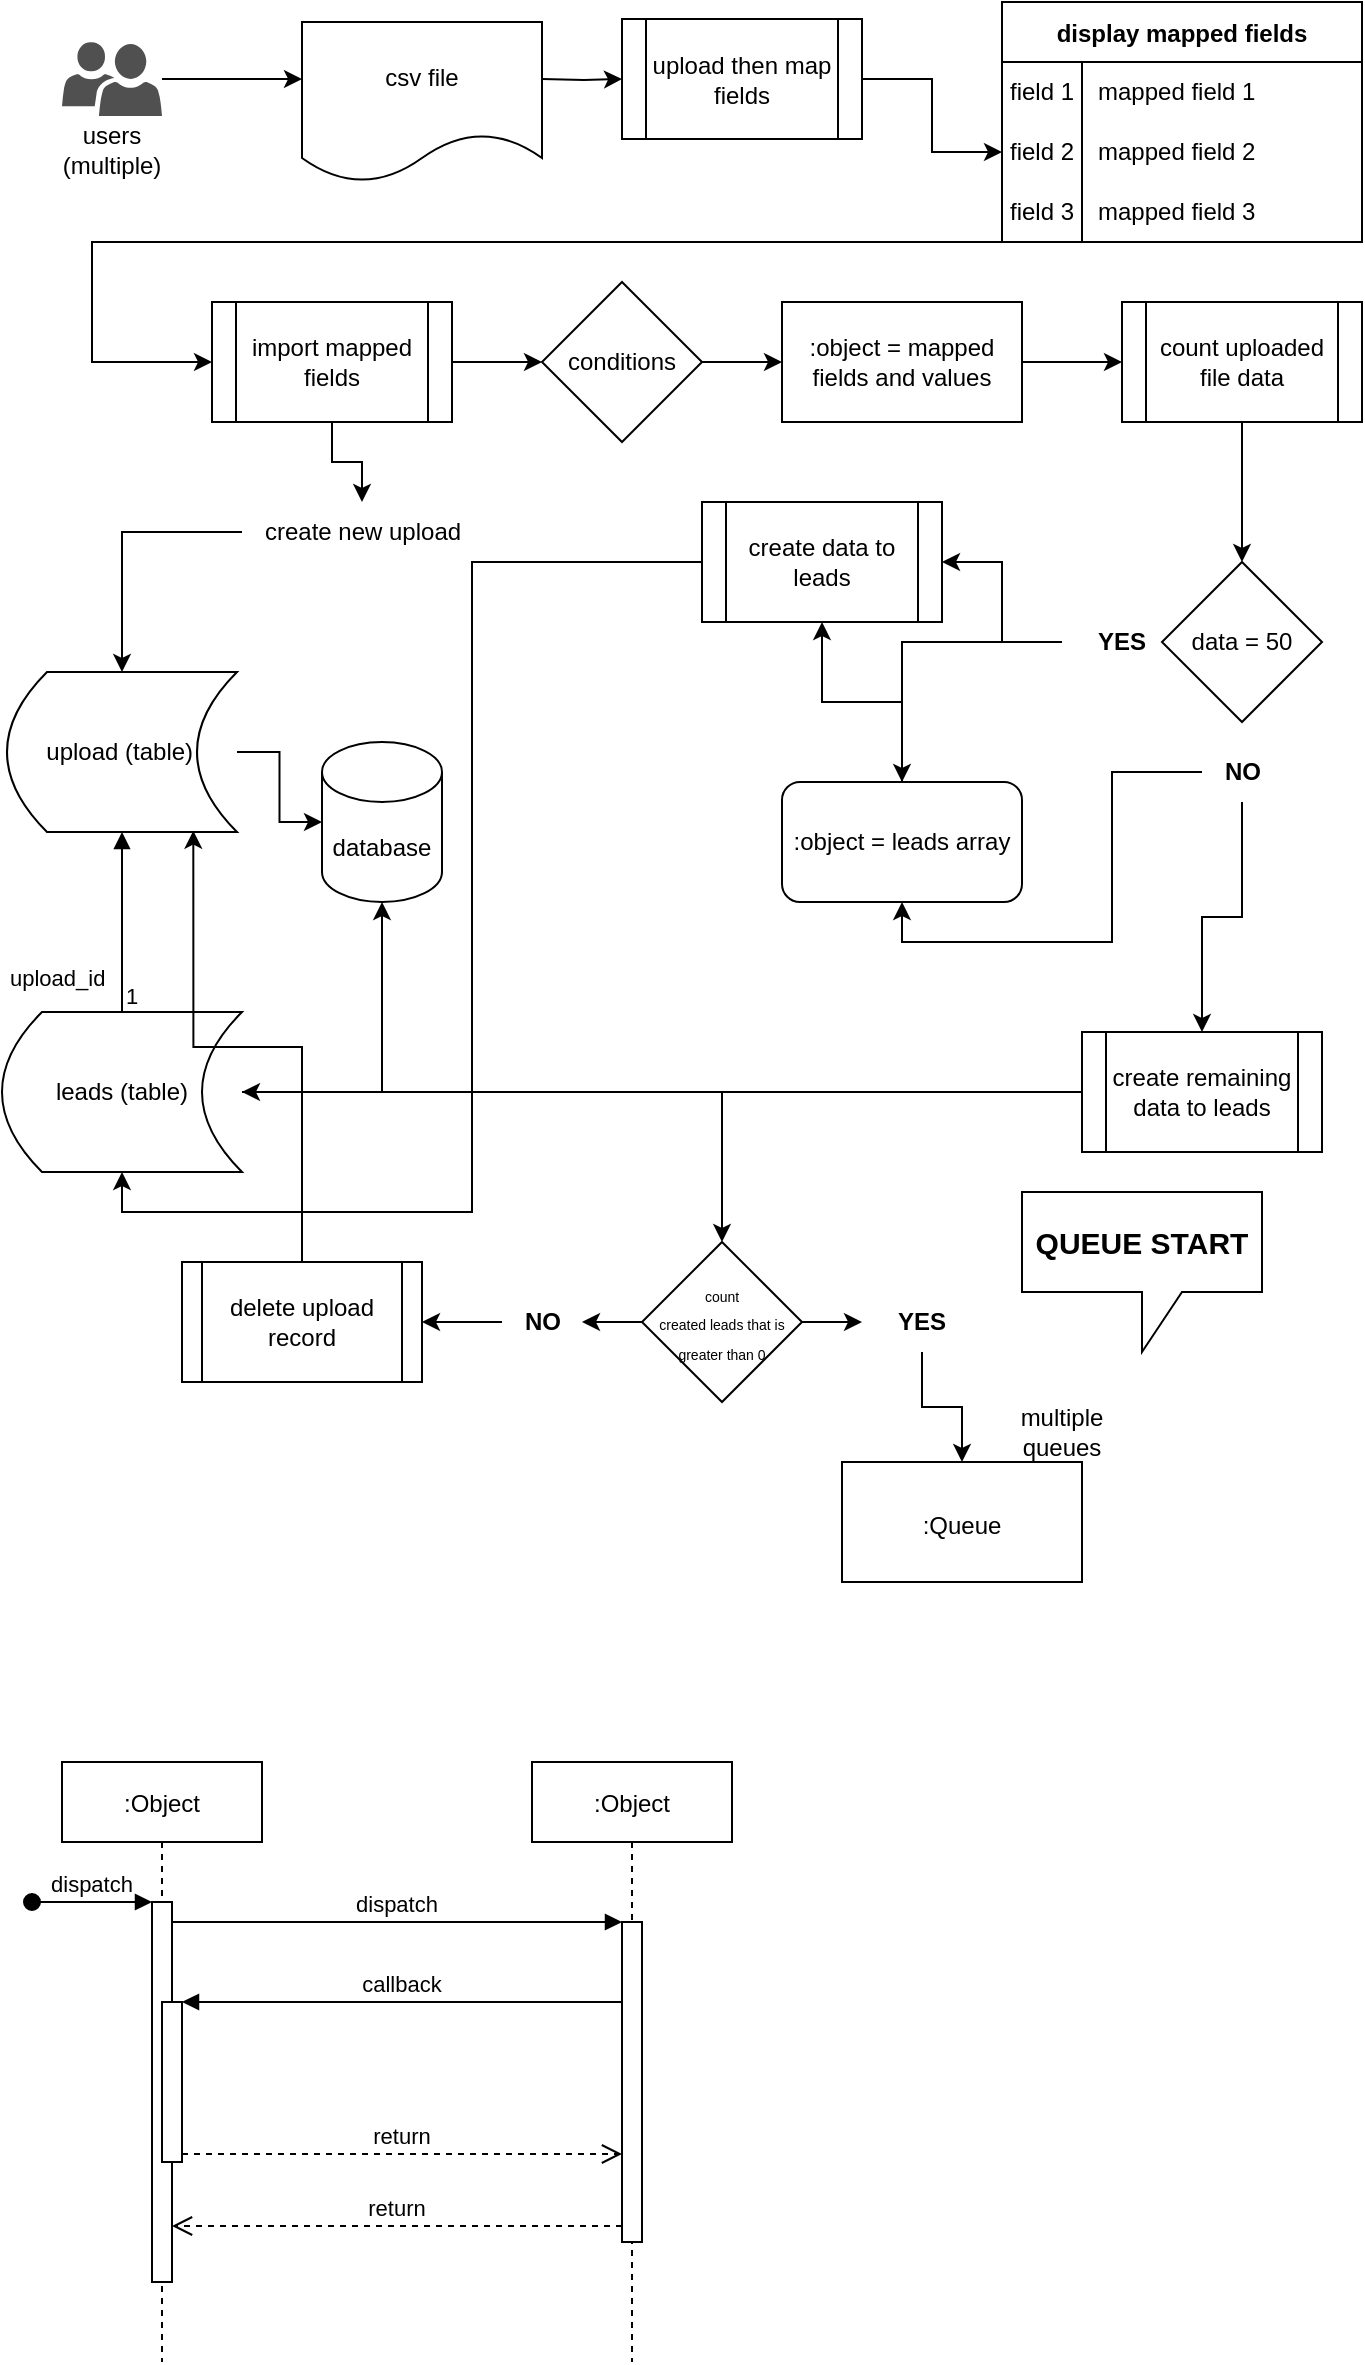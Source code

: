 <mxfile version="20.2.6" type="github">
  <diagram id="kgpKYQtTHZ0yAKxKKP6v" name="Page-1">
    <mxGraphModel dx="1009" dy="539" grid="1" gridSize="10" guides="1" tooltips="1" connect="1" arrows="1" fold="1" page="1" pageScale="1" pageWidth="850" pageHeight="1100" math="0" shadow="0">
      <root>
        <mxCell id="0" />
        <mxCell id="1" parent="0" />
        <mxCell id="3nuBFxr9cyL0pnOWT2aG-1" value=":Object" style="shape=umlLifeline;perimeter=lifelinePerimeter;container=1;collapsible=0;recursiveResize=0;rounded=0;shadow=0;strokeWidth=1;" parent="1" vertex="1">
          <mxGeometry x="60" y="910" width="100" height="300" as="geometry" />
        </mxCell>
        <mxCell id="3nuBFxr9cyL0pnOWT2aG-2" value="" style="points=[];perimeter=orthogonalPerimeter;rounded=0;shadow=0;strokeWidth=1;" parent="3nuBFxr9cyL0pnOWT2aG-1" vertex="1">
          <mxGeometry x="45" y="70" width="10" height="190" as="geometry" />
        </mxCell>
        <mxCell id="3nuBFxr9cyL0pnOWT2aG-3" value="dispatch" style="verticalAlign=bottom;startArrow=oval;endArrow=block;startSize=8;shadow=0;strokeWidth=1;" parent="3nuBFxr9cyL0pnOWT2aG-1" target="3nuBFxr9cyL0pnOWT2aG-2" edge="1">
          <mxGeometry relative="1" as="geometry">
            <mxPoint x="-15" y="70" as="sourcePoint" />
          </mxGeometry>
        </mxCell>
        <mxCell id="3nuBFxr9cyL0pnOWT2aG-4" value="" style="points=[];perimeter=orthogonalPerimeter;rounded=0;shadow=0;strokeWidth=1;" parent="3nuBFxr9cyL0pnOWT2aG-1" vertex="1">
          <mxGeometry x="50" y="120" width="10" height="80" as="geometry" />
        </mxCell>
        <mxCell id="3nuBFxr9cyL0pnOWT2aG-5" value=":Object" style="shape=umlLifeline;perimeter=lifelinePerimeter;container=1;collapsible=0;recursiveResize=0;rounded=0;shadow=0;strokeWidth=1;" parent="1" vertex="1">
          <mxGeometry x="295" y="910" width="100" height="300" as="geometry" />
        </mxCell>
        <mxCell id="3nuBFxr9cyL0pnOWT2aG-6" value="" style="points=[];perimeter=orthogonalPerimeter;rounded=0;shadow=0;strokeWidth=1;" parent="3nuBFxr9cyL0pnOWT2aG-5" vertex="1">
          <mxGeometry x="45" y="80" width="10" height="160" as="geometry" />
        </mxCell>
        <mxCell id="3nuBFxr9cyL0pnOWT2aG-7" value="return" style="verticalAlign=bottom;endArrow=open;dashed=1;endSize=8;exitX=0;exitY=0.95;shadow=0;strokeWidth=1;" parent="1" source="3nuBFxr9cyL0pnOWT2aG-6" target="3nuBFxr9cyL0pnOWT2aG-2" edge="1">
          <mxGeometry relative="1" as="geometry">
            <mxPoint x="270" y="1066" as="targetPoint" />
          </mxGeometry>
        </mxCell>
        <mxCell id="3nuBFxr9cyL0pnOWT2aG-8" value="dispatch" style="verticalAlign=bottom;endArrow=block;entryX=0;entryY=0;shadow=0;strokeWidth=1;" parent="1" source="3nuBFxr9cyL0pnOWT2aG-2" target="3nuBFxr9cyL0pnOWT2aG-6" edge="1">
          <mxGeometry relative="1" as="geometry">
            <mxPoint x="270" y="990" as="sourcePoint" />
          </mxGeometry>
        </mxCell>
        <mxCell id="3nuBFxr9cyL0pnOWT2aG-9" value="callback" style="verticalAlign=bottom;endArrow=block;entryX=1;entryY=0;shadow=0;strokeWidth=1;" parent="1" source="3nuBFxr9cyL0pnOWT2aG-6" target="3nuBFxr9cyL0pnOWT2aG-4" edge="1">
          <mxGeometry relative="1" as="geometry">
            <mxPoint x="235" y="1030" as="sourcePoint" />
          </mxGeometry>
        </mxCell>
        <mxCell id="3nuBFxr9cyL0pnOWT2aG-10" value="return" style="verticalAlign=bottom;endArrow=open;dashed=1;endSize=8;exitX=1;exitY=0.95;shadow=0;strokeWidth=1;" parent="1" source="3nuBFxr9cyL0pnOWT2aG-4" target="3nuBFxr9cyL0pnOWT2aG-6" edge="1">
          <mxGeometry relative="1" as="geometry">
            <mxPoint x="235" y="1087" as="targetPoint" />
          </mxGeometry>
        </mxCell>
        <mxCell id="4b0HBvVVqxYmfOgEoiVm-5" style="edgeStyle=orthogonalEdgeStyle;rounded=0;orthogonalLoop=1;jettySize=auto;html=1;" edge="1" parent="1" source="4b0HBvVVqxYmfOgEoiVm-2">
          <mxGeometry relative="1" as="geometry">
            <mxPoint x="180.0" y="68.5" as="targetPoint" />
          </mxGeometry>
        </mxCell>
        <mxCell id="4b0HBvVVqxYmfOgEoiVm-2" value="" style="sketch=0;pointerEvents=1;shadow=0;dashed=0;html=1;strokeColor=none;labelPosition=center;verticalLabelPosition=bottom;verticalAlign=top;align=center;fillColor=#505050;shape=mxgraph.mscae.intune.user_group" vertex="1" parent="1">
          <mxGeometry x="60" y="50" width="50" height="37" as="geometry" />
        </mxCell>
        <mxCell id="4b0HBvVVqxYmfOgEoiVm-3" value="users (multiple)" style="text;html=1;strokeColor=none;fillColor=none;align=center;verticalAlign=middle;whiteSpace=wrap;rounded=0;" vertex="1" parent="1">
          <mxGeometry x="55" y="87" width="60" height="33" as="geometry" />
        </mxCell>
        <mxCell id="4b0HBvVVqxYmfOgEoiVm-7" style="edgeStyle=orthogonalEdgeStyle;rounded=0;orthogonalLoop=1;jettySize=auto;html=1;entryX=0;entryY=0.5;entryDx=0;entryDy=0;" edge="1" parent="1" target="4b0HBvVVqxYmfOgEoiVm-6">
          <mxGeometry relative="1" as="geometry">
            <mxPoint x="300.0" y="68.471" as="sourcePoint" />
          </mxGeometry>
        </mxCell>
        <mxCell id="4b0HBvVVqxYmfOgEoiVm-101" style="edgeStyle=orthogonalEdgeStyle;rounded=0;orthogonalLoop=1;jettySize=auto;html=1;fontSize=12;" edge="1" parent="1" source="4b0HBvVVqxYmfOgEoiVm-6" target="4b0HBvVVqxYmfOgEoiVm-28">
          <mxGeometry relative="1" as="geometry" />
        </mxCell>
        <mxCell id="4b0HBvVVqxYmfOgEoiVm-6" value="upload then map fields" style="shape=process;whiteSpace=wrap;html=1;backgroundOutline=1;" vertex="1" parent="1">
          <mxGeometry x="340" y="38.5" width="120" height="60" as="geometry" />
        </mxCell>
        <mxCell id="4b0HBvVVqxYmfOgEoiVm-8" value="database" style="shape=cylinder3;whiteSpace=wrap;html=1;boundedLbl=1;backgroundOutline=1;size=15;" vertex="1" parent="1">
          <mxGeometry x="190" y="400" width="60" height="80" as="geometry" />
        </mxCell>
        <mxCell id="4b0HBvVVqxYmfOgEoiVm-9" value="csv file" style="shape=document;whiteSpace=wrap;html=1;boundedLbl=1;" vertex="1" parent="1">
          <mxGeometry x="180" y="40" width="120" height="80" as="geometry" />
        </mxCell>
        <mxCell id="4b0HBvVVqxYmfOgEoiVm-18" style="edgeStyle=orthogonalEdgeStyle;rounded=0;orthogonalLoop=1;jettySize=auto;html=1;" edge="1" parent="1" source="4b0HBvVVqxYmfOgEoiVm-10" target="4b0HBvVVqxYmfOgEoiVm-8">
          <mxGeometry relative="1" as="geometry" />
        </mxCell>
        <mxCell id="4b0HBvVVqxYmfOgEoiVm-82" style="edgeStyle=orthogonalEdgeStyle;rounded=0;orthogonalLoop=1;jettySize=auto;html=1;fontSize=8;" edge="1" parent="1" source="4b0HBvVVqxYmfOgEoiVm-10" target="4b0HBvVVqxYmfOgEoiVm-78">
          <mxGeometry relative="1" as="geometry" />
        </mxCell>
        <mxCell id="4b0HBvVVqxYmfOgEoiVm-10" value="leads (table)" style="shape=dataStorage;whiteSpace=wrap;html=1;fixedSize=1;" vertex="1" parent="1">
          <mxGeometry x="30" y="535" width="120" height="80" as="geometry" />
        </mxCell>
        <mxCell id="4b0HBvVVqxYmfOgEoiVm-17" style="edgeStyle=orthogonalEdgeStyle;rounded=0;orthogonalLoop=1;jettySize=auto;html=1;entryX=0;entryY=0.5;entryDx=0;entryDy=0;entryPerimeter=0;" edge="1" parent="1" source="4b0HBvVVqxYmfOgEoiVm-11" target="4b0HBvVVqxYmfOgEoiVm-8">
          <mxGeometry relative="1" as="geometry" />
        </mxCell>
        <mxCell id="4b0HBvVVqxYmfOgEoiVm-11" value="upload (table)&amp;nbsp;" style="shape=dataStorage;whiteSpace=wrap;html=1;fixedSize=1;" vertex="1" parent="1">
          <mxGeometry x="32.5" y="365" width="115" height="80" as="geometry" />
        </mxCell>
        <mxCell id="4b0HBvVVqxYmfOgEoiVm-40" style="edgeStyle=orthogonalEdgeStyle;rounded=0;orthogonalLoop=1;jettySize=auto;html=1;entryX=0;entryY=0.5;entryDx=0;entryDy=0;" edge="1" parent="1" source="4b0HBvVVqxYmfOgEoiVm-20" target="4b0HBvVVqxYmfOgEoiVm-39">
          <mxGeometry relative="1" as="geometry" />
        </mxCell>
        <mxCell id="4b0HBvVVqxYmfOgEoiVm-73" style="edgeStyle=orthogonalEdgeStyle;rounded=0;orthogonalLoop=1;jettySize=auto;html=1;" edge="1" parent="1" source="4b0HBvVVqxYmfOgEoiVm-20" target="4b0HBvVVqxYmfOgEoiVm-72">
          <mxGeometry relative="1" as="geometry" />
        </mxCell>
        <mxCell id="4b0HBvVVqxYmfOgEoiVm-20" value="import mapped fields" style="shape=process;whiteSpace=wrap;html=1;backgroundOutline=1;" vertex="1" parent="1">
          <mxGeometry x="135" y="180" width="120" height="60" as="geometry" />
        </mxCell>
        <mxCell id="4b0HBvVVqxYmfOgEoiVm-36" style="edgeStyle=orthogonalEdgeStyle;rounded=0;orthogonalLoop=1;jettySize=auto;html=1;entryX=0;entryY=0.5;entryDx=0;entryDy=0;" edge="1" parent="1" source="4b0HBvVVqxYmfOgEoiVm-24" target="4b0HBvVVqxYmfOgEoiVm-20">
          <mxGeometry relative="1" as="geometry">
            <Array as="points">
              <mxPoint x="75" y="150" />
              <mxPoint x="75" y="210" />
            </Array>
          </mxGeometry>
        </mxCell>
        <mxCell id="4b0HBvVVqxYmfOgEoiVm-24" value="display mapped fields" style="shape=table;startSize=30;container=1;collapsible=0;childLayout=tableLayout;fixedRows=1;rowLines=0;fontStyle=1;" vertex="1" parent="1">
          <mxGeometry x="530" y="30" width="180" height="120" as="geometry" />
        </mxCell>
        <mxCell id="4b0HBvVVqxYmfOgEoiVm-25" value="" style="shape=tableRow;horizontal=0;startSize=0;swimlaneHead=0;swimlaneBody=0;top=0;left=0;bottom=0;right=0;collapsible=0;dropTarget=0;fillColor=none;points=[[0,0.5],[1,0.5]];portConstraint=eastwest;" vertex="1" parent="4b0HBvVVqxYmfOgEoiVm-24">
          <mxGeometry y="30" width="180" height="30" as="geometry" />
        </mxCell>
        <mxCell id="4b0HBvVVqxYmfOgEoiVm-26" value="field 1" style="shape=partialRectangle;html=1;whiteSpace=wrap;connectable=0;fillColor=none;top=0;left=0;bottom=0;right=0;overflow=hidden;pointerEvents=1;" vertex="1" parent="4b0HBvVVqxYmfOgEoiVm-25">
          <mxGeometry width="40" height="30" as="geometry">
            <mxRectangle width="40" height="30" as="alternateBounds" />
          </mxGeometry>
        </mxCell>
        <mxCell id="4b0HBvVVqxYmfOgEoiVm-27" value="mapped field 1" style="shape=partialRectangle;html=1;whiteSpace=wrap;connectable=0;fillColor=none;top=0;left=0;bottom=0;right=0;align=left;spacingLeft=6;overflow=hidden;" vertex="1" parent="4b0HBvVVqxYmfOgEoiVm-25">
          <mxGeometry x="40" width="140" height="30" as="geometry">
            <mxRectangle width="140" height="30" as="alternateBounds" />
          </mxGeometry>
        </mxCell>
        <mxCell id="4b0HBvVVqxYmfOgEoiVm-28" value="" style="shape=tableRow;horizontal=0;startSize=0;swimlaneHead=0;swimlaneBody=0;top=0;left=0;bottom=0;right=0;collapsible=0;dropTarget=0;fillColor=none;points=[[0,0.5],[1,0.5]];portConstraint=eastwest;" vertex="1" parent="4b0HBvVVqxYmfOgEoiVm-24">
          <mxGeometry y="60" width="180" height="30" as="geometry" />
        </mxCell>
        <mxCell id="4b0HBvVVqxYmfOgEoiVm-29" value="field 2" style="shape=partialRectangle;html=1;whiteSpace=wrap;connectable=0;fillColor=none;top=0;left=0;bottom=0;right=0;overflow=hidden;" vertex="1" parent="4b0HBvVVqxYmfOgEoiVm-28">
          <mxGeometry width="40" height="30" as="geometry">
            <mxRectangle width="40" height="30" as="alternateBounds" />
          </mxGeometry>
        </mxCell>
        <mxCell id="4b0HBvVVqxYmfOgEoiVm-30" value="mapped field 2" style="shape=partialRectangle;html=1;whiteSpace=wrap;connectable=0;fillColor=none;top=0;left=0;bottom=0;right=0;align=left;spacingLeft=6;overflow=hidden;" vertex="1" parent="4b0HBvVVqxYmfOgEoiVm-28">
          <mxGeometry x="40" width="140" height="30" as="geometry">
            <mxRectangle width="140" height="30" as="alternateBounds" />
          </mxGeometry>
        </mxCell>
        <mxCell id="4b0HBvVVqxYmfOgEoiVm-31" value="" style="shape=tableRow;horizontal=0;startSize=0;swimlaneHead=0;swimlaneBody=0;top=0;left=0;bottom=0;right=0;collapsible=0;dropTarget=0;fillColor=none;points=[[0,0.5],[1,0.5]];portConstraint=eastwest;" vertex="1" parent="4b0HBvVVqxYmfOgEoiVm-24">
          <mxGeometry y="90" width="180" height="30" as="geometry" />
        </mxCell>
        <mxCell id="4b0HBvVVqxYmfOgEoiVm-32" value="field 3" style="shape=partialRectangle;html=1;whiteSpace=wrap;connectable=0;fillColor=none;top=0;left=0;bottom=0;right=0;overflow=hidden;" vertex="1" parent="4b0HBvVVqxYmfOgEoiVm-31">
          <mxGeometry width="40" height="30" as="geometry">
            <mxRectangle width="40" height="30" as="alternateBounds" />
          </mxGeometry>
        </mxCell>
        <mxCell id="4b0HBvVVqxYmfOgEoiVm-33" value="mapped field 3" style="shape=partialRectangle;html=1;whiteSpace=wrap;connectable=0;fillColor=none;top=0;left=0;bottom=0;right=0;align=left;spacingLeft=6;overflow=hidden;" vertex="1" parent="4b0HBvVVqxYmfOgEoiVm-31">
          <mxGeometry x="40" width="140" height="30" as="geometry">
            <mxRectangle width="140" height="30" as="alternateBounds" />
          </mxGeometry>
        </mxCell>
        <mxCell id="4b0HBvVVqxYmfOgEoiVm-43" style="edgeStyle=orthogonalEdgeStyle;rounded=0;orthogonalLoop=1;jettySize=auto;html=1;entryX=0;entryY=0.5;entryDx=0;entryDy=0;" edge="1" parent="1" source="4b0HBvVVqxYmfOgEoiVm-37" target="4b0HBvVVqxYmfOgEoiVm-42">
          <mxGeometry relative="1" as="geometry" />
        </mxCell>
        <mxCell id="4b0HBvVVqxYmfOgEoiVm-37" value=":object = mapped fields and values" style="rounded=0;whiteSpace=wrap;html=1;" vertex="1" parent="1">
          <mxGeometry x="420" y="180" width="120" height="60" as="geometry" />
        </mxCell>
        <mxCell id="4b0HBvVVqxYmfOgEoiVm-41" style="edgeStyle=orthogonalEdgeStyle;rounded=0;orthogonalLoop=1;jettySize=auto;html=1;entryX=0;entryY=0.5;entryDx=0;entryDy=0;" edge="1" parent="1" source="4b0HBvVVqxYmfOgEoiVm-39" target="4b0HBvVVqxYmfOgEoiVm-37">
          <mxGeometry relative="1" as="geometry" />
        </mxCell>
        <mxCell id="4b0HBvVVqxYmfOgEoiVm-39" value="conditions" style="rhombus;whiteSpace=wrap;html=1;" vertex="1" parent="1">
          <mxGeometry x="300" y="170" width="80" height="80" as="geometry" />
        </mxCell>
        <mxCell id="4b0HBvVVqxYmfOgEoiVm-45" style="edgeStyle=orthogonalEdgeStyle;rounded=0;orthogonalLoop=1;jettySize=auto;html=1;" edge="1" parent="1" source="4b0HBvVVqxYmfOgEoiVm-42" target="4b0HBvVVqxYmfOgEoiVm-44">
          <mxGeometry relative="1" as="geometry" />
        </mxCell>
        <mxCell id="4b0HBvVVqxYmfOgEoiVm-42" value="count uploaded file data" style="shape=process;whiteSpace=wrap;html=1;backgroundOutline=1;" vertex="1" parent="1">
          <mxGeometry x="590" y="180" width="120" height="60" as="geometry" />
        </mxCell>
        <mxCell id="4b0HBvVVqxYmfOgEoiVm-44" value="data = 50" style="rhombus;whiteSpace=wrap;html=1;" vertex="1" parent="1">
          <mxGeometry x="610" y="310" width="80" height="80" as="geometry" />
        </mxCell>
        <mxCell id="4b0HBvVVqxYmfOgEoiVm-46" value="upload_id" style="endArrow=block;endFill=1;html=1;edgeStyle=orthogonalEdgeStyle;align=left;verticalAlign=top;rounded=0;entryX=0.5;entryY=1;entryDx=0;entryDy=0;" edge="1" parent="1" source="4b0HBvVVqxYmfOgEoiVm-10" target="4b0HBvVVqxYmfOgEoiVm-11">
          <mxGeometry x="-0.333" y="58" relative="1" as="geometry">
            <mxPoint x="87.5" y="475" as="sourcePoint" />
            <mxPoint x="247.5" y="475" as="targetPoint" />
            <mxPoint as="offset" />
          </mxGeometry>
        </mxCell>
        <mxCell id="4b0HBvVVqxYmfOgEoiVm-47" value="1" style="edgeLabel;resizable=0;html=1;align=left;verticalAlign=bottom;" connectable="0" vertex="1" parent="4b0HBvVVqxYmfOgEoiVm-46">
          <mxGeometry x="-1" relative="1" as="geometry" />
        </mxCell>
        <mxCell id="4b0HBvVVqxYmfOgEoiVm-70" style="edgeStyle=orthogonalEdgeStyle;rounded=0;orthogonalLoop=1;jettySize=auto;html=1;entryX=0.5;entryY=1;entryDx=0;entryDy=0;" edge="1" parent="1" source="4b0HBvVVqxYmfOgEoiVm-48" target="4b0HBvVVqxYmfOgEoiVm-49">
          <mxGeometry relative="1" as="geometry" />
        </mxCell>
        <mxCell id="4b0HBvVVqxYmfOgEoiVm-48" value=":object = leads array" style="rounded=1;whiteSpace=wrap;html=1;" vertex="1" parent="1">
          <mxGeometry x="420" y="420" width="120" height="60" as="geometry" />
        </mxCell>
        <mxCell id="4b0HBvVVqxYmfOgEoiVm-75" style="edgeStyle=orthogonalEdgeStyle;rounded=0;orthogonalLoop=1;jettySize=auto;html=1;entryX=0.5;entryY=1;entryDx=0;entryDy=0;" edge="1" parent="1" source="4b0HBvVVqxYmfOgEoiVm-49" target="4b0HBvVVqxYmfOgEoiVm-10">
          <mxGeometry relative="1" as="geometry" />
        </mxCell>
        <mxCell id="4b0HBvVVqxYmfOgEoiVm-49" value="create data to leads" style="shape=process;whiteSpace=wrap;html=1;backgroundOutline=1;" vertex="1" parent="1">
          <mxGeometry x="380" y="280" width="120" height="60" as="geometry" />
        </mxCell>
        <mxCell id="4b0HBvVVqxYmfOgEoiVm-68" style="edgeStyle=orthogonalEdgeStyle;rounded=0;orthogonalLoop=1;jettySize=auto;html=1;" edge="1" parent="1" source="4b0HBvVVqxYmfOgEoiVm-51" target="4b0HBvVVqxYmfOgEoiVm-49">
          <mxGeometry relative="1" as="geometry" />
        </mxCell>
        <mxCell id="4b0HBvVVqxYmfOgEoiVm-69" style="edgeStyle=orthogonalEdgeStyle;rounded=0;orthogonalLoop=1;jettySize=auto;html=1;entryX=0.5;entryY=0;entryDx=0;entryDy=0;" edge="1" parent="1" source="4b0HBvVVqxYmfOgEoiVm-51" target="4b0HBvVVqxYmfOgEoiVm-48">
          <mxGeometry relative="1" as="geometry" />
        </mxCell>
        <mxCell id="4b0HBvVVqxYmfOgEoiVm-51" value="&lt;b&gt;YES&lt;/b&gt;" style="text;html=1;strokeColor=none;fillColor=none;align=center;verticalAlign=middle;whiteSpace=wrap;rounded=0;" vertex="1" parent="1">
          <mxGeometry x="560" y="335" width="60" height="30" as="geometry" />
        </mxCell>
        <mxCell id="4b0HBvVVqxYmfOgEoiVm-66" style="edgeStyle=orthogonalEdgeStyle;rounded=0;orthogonalLoop=1;jettySize=auto;html=1;" edge="1" parent="1" source="4b0HBvVVqxYmfOgEoiVm-58" target="4b0HBvVVqxYmfOgEoiVm-62">
          <mxGeometry relative="1" as="geometry" />
        </mxCell>
        <mxCell id="4b0HBvVVqxYmfOgEoiVm-67" style="edgeStyle=orthogonalEdgeStyle;rounded=0;orthogonalLoop=1;jettySize=auto;html=1;entryX=0.5;entryY=1;entryDx=0;entryDy=0;" edge="1" parent="1" source="4b0HBvVVqxYmfOgEoiVm-58" target="4b0HBvVVqxYmfOgEoiVm-48">
          <mxGeometry relative="1" as="geometry" />
        </mxCell>
        <mxCell id="4b0HBvVVqxYmfOgEoiVm-58" value="&lt;b&gt;NO&lt;/b&gt;" style="text;html=1;align=center;verticalAlign=middle;resizable=0;points=[];autosize=1;strokeColor=none;fillColor=none;" vertex="1" parent="1">
          <mxGeometry x="630" y="400" width="40" height="30" as="geometry" />
        </mxCell>
        <mxCell id="4b0HBvVVqxYmfOgEoiVm-77" style="edgeStyle=orthogonalEdgeStyle;rounded=0;orthogonalLoop=1;jettySize=auto;html=1;" edge="1" parent="1" source="4b0HBvVVqxYmfOgEoiVm-62" target="4b0HBvVVqxYmfOgEoiVm-10">
          <mxGeometry relative="1" as="geometry" />
        </mxCell>
        <mxCell id="4b0HBvVVqxYmfOgEoiVm-62" value="create remaining data to leads" style="shape=process;whiteSpace=wrap;html=1;backgroundOutline=1;" vertex="1" parent="1">
          <mxGeometry x="570" y="545" width="120" height="60" as="geometry" />
        </mxCell>
        <mxCell id="4b0HBvVVqxYmfOgEoiVm-74" style="edgeStyle=orthogonalEdgeStyle;rounded=0;orthogonalLoop=1;jettySize=auto;html=1;" edge="1" parent="1" source="4b0HBvVVqxYmfOgEoiVm-72" target="4b0HBvVVqxYmfOgEoiVm-11">
          <mxGeometry relative="1" as="geometry" />
        </mxCell>
        <mxCell id="4b0HBvVVqxYmfOgEoiVm-72" value="create new upload" style="text;html=1;align=center;verticalAlign=middle;resizable=0;points=[];autosize=1;strokeColor=none;fillColor=none;" vertex="1" parent="1">
          <mxGeometry x="150" y="280" width="120" height="30" as="geometry" />
        </mxCell>
        <mxCell id="4b0HBvVVqxYmfOgEoiVm-86" style="edgeStyle=orthogonalEdgeStyle;rounded=0;orthogonalLoop=1;jettySize=auto;html=1;fontSize=7;" edge="1" parent="1" source="4b0HBvVVqxYmfOgEoiVm-78" target="4b0HBvVVqxYmfOgEoiVm-84">
          <mxGeometry relative="1" as="geometry" />
        </mxCell>
        <mxCell id="4b0HBvVVqxYmfOgEoiVm-87" style="edgeStyle=orthogonalEdgeStyle;rounded=0;orthogonalLoop=1;jettySize=auto;html=1;fontSize=7;" edge="1" parent="1" source="4b0HBvVVqxYmfOgEoiVm-78" target="4b0HBvVVqxYmfOgEoiVm-85">
          <mxGeometry relative="1" as="geometry" />
        </mxCell>
        <mxCell id="4b0HBvVVqxYmfOgEoiVm-78" value="&lt;font style=&quot;font-size: 7px;&quot;&gt;count &lt;br&gt;created leads that is greater than 0&lt;/font&gt;" style="rhombus;whiteSpace=wrap;html=1;" vertex="1" parent="1">
          <mxGeometry x="350" y="650" width="80" height="80" as="geometry" />
        </mxCell>
        <mxCell id="4b0HBvVVqxYmfOgEoiVm-96" style="edgeStyle=orthogonalEdgeStyle;rounded=0;orthogonalLoop=1;jettySize=auto;html=1;entryX=1;entryY=0.5;entryDx=0;entryDy=0;fontSize=12;" edge="1" parent="1" source="4b0HBvVVqxYmfOgEoiVm-84" target="4b0HBvVVqxYmfOgEoiVm-95">
          <mxGeometry relative="1" as="geometry" />
        </mxCell>
        <mxCell id="4b0HBvVVqxYmfOgEoiVm-84" value="&lt;b&gt;NO&lt;/b&gt;" style="text;html=1;align=center;verticalAlign=middle;resizable=0;points=[];autosize=1;strokeColor=none;fillColor=none;" vertex="1" parent="1">
          <mxGeometry x="280" y="675" width="40" height="30" as="geometry" />
        </mxCell>
        <mxCell id="4b0HBvVVqxYmfOgEoiVm-99" style="edgeStyle=orthogonalEdgeStyle;rounded=0;orthogonalLoop=1;jettySize=auto;html=1;fontSize=12;" edge="1" parent="1" source="4b0HBvVVqxYmfOgEoiVm-85" target="4b0HBvVVqxYmfOgEoiVm-94">
          <mxGeometry relative="1" as="geometry" />
        </mxCell>
        <mxCell id="4b0HBvVVqxYmfOgEoiVm-85" value="&lt;b&gt;YES&lt;/b&gt;" style="text;html=1;strokeColor=none;fillColor=none;align=center;verticalAlign=middle;whiteSpace=wrap;rounded=0;" vertex="1" parent="1">
          <mxGeometry x="460" y="675" width="60" height="30" as="geometry" />
        </mxCell>
        <mxCell id="4b0HBvVVqxYmfOgEoiVm-92" value="&lt;b&gt;QUEUE START&lt;/b&gt;" style="shape=callout;whiteSpace=wrap;html=1;perimeter=calloutPerimeter;fontSize=15;" vertex="1" parent="1">
          <mxGeometry x="540" y="625" width="120" height="80" as="geometry" />
        </mxCell>
        <mxCell id="4b0HBvVVqxYmfOgEoiVm-94" value="&lt;font style=&quot;font-size: 12px;&quot;&gt;:Queue&lt;/font&gt;" style="rounded=0;whiteSpace=wrap;html=1;fontSize=15;" vertex="1" parent="1">
          <mxGeometry x="450" y="760" width="120" height="60" as="geometry" />
        </mxCell>
        <mxCell id="4b0HBvVVqxYmfOgEoiVm-97" style="edgeStyle=orthogonalEdgeStyle;rounded=0;orthogonalLoop=1;jettySize=auto;html=1;entryX=0.81;entryY=0.992;entryDx=0;entryDy=0;entryPerimeter=0;fontSize=12;" edge="1" parent="1" source="4b0HBvVVqxYmfOgEoiVm-95" target="4b0HBvVVqxYmfOgEoiVm-11">
          <mxGeometry relative="1" as="geometry" />
        </mxCell>
        <mxCell id="4b0HBvVVqxYmfOgEoiVm-95" value="delete upload record" style="shape=process;whiteSpace=wrap;html=1;backgroundOutline=1;fontSize=12;size=0.083;" vertex="1" parent="1">
          <mxGeometry x="120" y="660" width="120" height="60" as="geometry" />
        </mxCell>
        <mxCell id="4b0HBvVVqxYmfOgEoiVm-98" value="multiple queues" style="text;html=1;strokeColor=none;fillColor=none;align=center;verticalAlign=middle;whiteSpace=wrap;rounded=0;fontSize=12;" vertex="1" parent="1">
          <mxGeometry x="530" y="730" width="60" height="30" as="geometry" />
        </mxCell>
      </root>
    </mxGraphModel>
  </diagram>
</mxfile>
